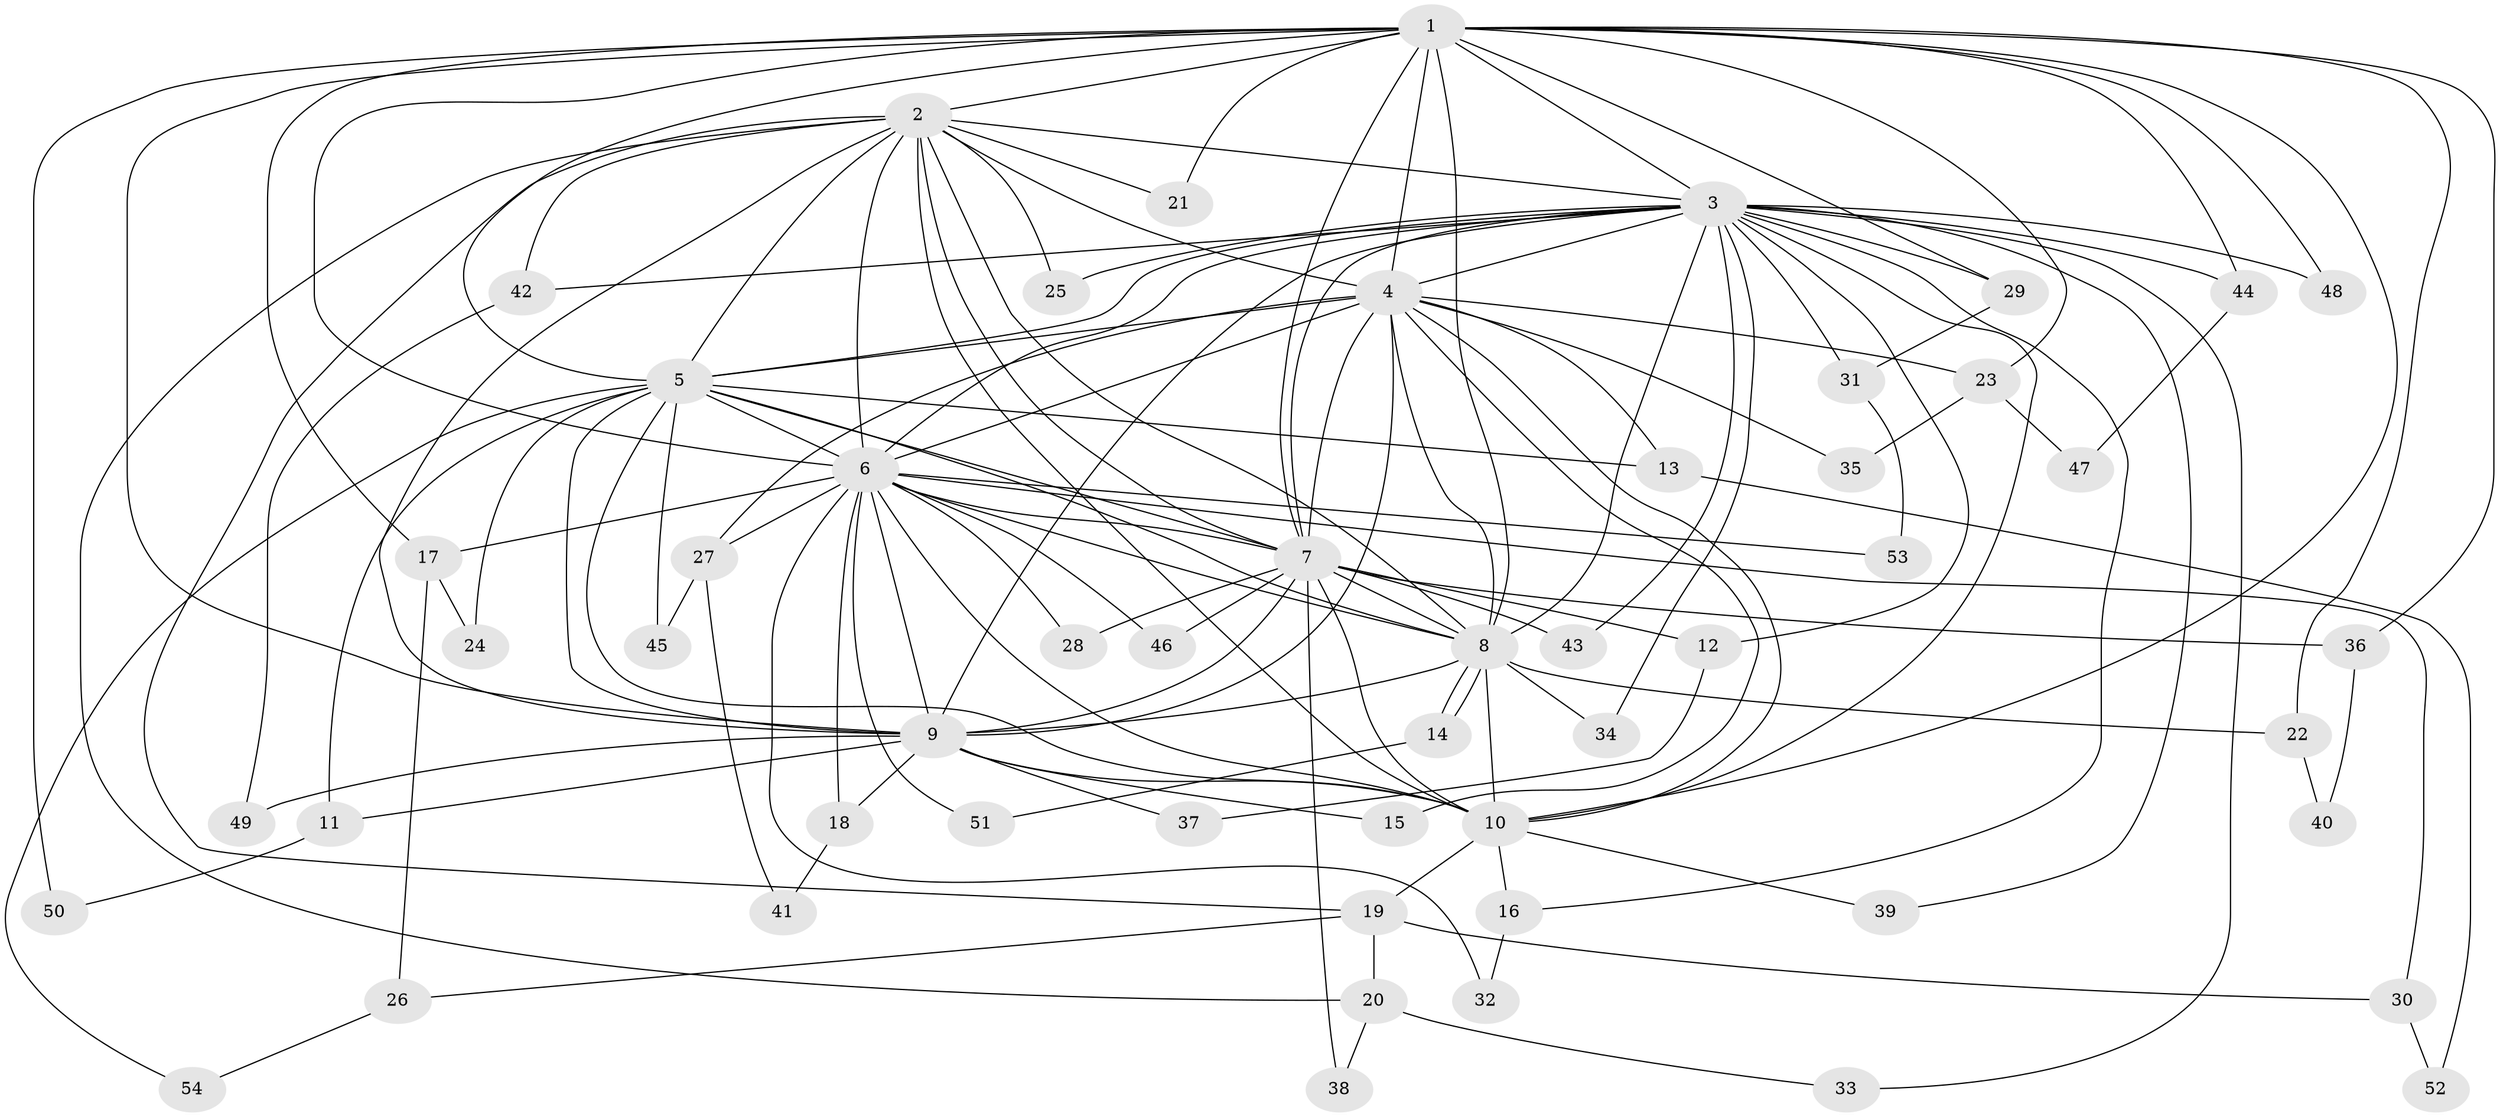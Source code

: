 // Generated by graph-tools (version 1.1) at 2025/10/02/27/25 16:10:57]
// undirected, 54 vertices, 133 edges
graph export_dot {
graph [start="1"]
  node [color=gray90,style=filled];
  1;
  2;
  3;
  4;
  5;
  6;
  7;
  8;
  9;
  10;
  11;
  12;
  13;
  14;
  15;
  16;
  17;
  18;
  19;
  20;
  21;
  22;
  23;
  24;
  25;
  26;
  27;
  28;
  29;
  30;
  31;
  32;
  33;
  34;
  35;
  36;
  37;
  38;
  39;
  40;
  41;
  42;
  43;
  44;
  45;
  46;
  47;
  48;
  49;
  50;
  51;
  52;
  53;
  54;
  1 -- 2;
  1 -- 3;
  1 -- 4;
  1 -- 5;
  1 -- 6;
  1 -- 7;
  1 -- 8;
  1 -- 9;
  1 -- 10;
  1 -- 17;
  1 -- 21;
  1 -- 22;
  1 -- 23;
  1 -- 29;
  1 -- 36;
  1 -- 44;
  1 -- 48;
  1 -- 50;
  2 -- 3;
  2 -- 4;
  2 -- 5;
  2 -- 6;
  2 -- 7;
  2 -- 8;
  2 -- 9;
  2 -- 10;
  2 -- 19;
  2 -- 20;
  2 -- 21;
  2 -- 25;
  2 -- 42;
  3 -- 4;
  3 -- 5;
  3 -- 6;
  3 -- 7;
  3 -- 8;
  3 -- 9;
  3 -- 10;
  3 -- 12;
  3 -- 16;
  3 -- 25;
  3 -- 29;
  3 -- 31;
  3 -- 33;
  3 -- 34;
  3 -- 39;
  3 -- 42;
  3 -- 43;
  3 -- 44;
  3 -- 48;
  4 -- 5;
  4 -- 6;
  4 -- 7;
  4 -- 8;
  4 -- 9;
  4 -- 10;
  4 -- 13;
  4 -- 15;
  4 -- 23;
  4 -- 27;
  4 -- 35;
  5 -- 6;
  5 -- 7;
  5 -- 8;
  5 -- 9;
  5 -- 10;
  5 -- 11;
  5 -- 13;
  5 -- 24;
  5 -- 45;
  5 -- 54;
  6 -- 7;
  6 -- 8;
  6 -- 9;
  6 -- 10;
  6 -- 17;
  6 -- 18;
  6 -- 27;
  6 -- 28;
  6 -- 30;
  6 -- 32;
  6 -- 46;
  6 -- 51;
  6 -- 53;
  7 -- 8;
  7 -- 9;
  7 -- 10;
  7 -- 12;
  7 -- 28;
  7 -- 36;
  7 -- 38;
  7 -- 43;
  7 -- 46;
  8 -- 9;
  8 -- 10;
  8 -- 14;
  8 -- 14;
  8 -- 22;
  8 -- 34;
  9 -- 10;
  9 -- 11;
  9 -- 15;
  9 -- 18;
  9 -- 37;
  9 -- 49;
  10 -- 16;
  10 -- 19;
  10 -- 39;
  11 -- 50;
  12 -- 37;
  13 -- 52;
  14 -- 51;
  16 -- 32;
  17 -- 24;
  17 -- 26;
  18 -- 41;
  19 -- 20;
  19 -- 26;
  19 -- 30;
  20 -- 33;
  20 -- 38;
  22 -- 40;
  23 -- 35;
  23 -- 47;
  26 -- 54;
  27 -- 41;
  27 -- 45;
  29 -- 31;
  30 -- 52;
  31 -- 53;
  36 -- 40;
  42 -- 49;
  44 -- 47;
}
